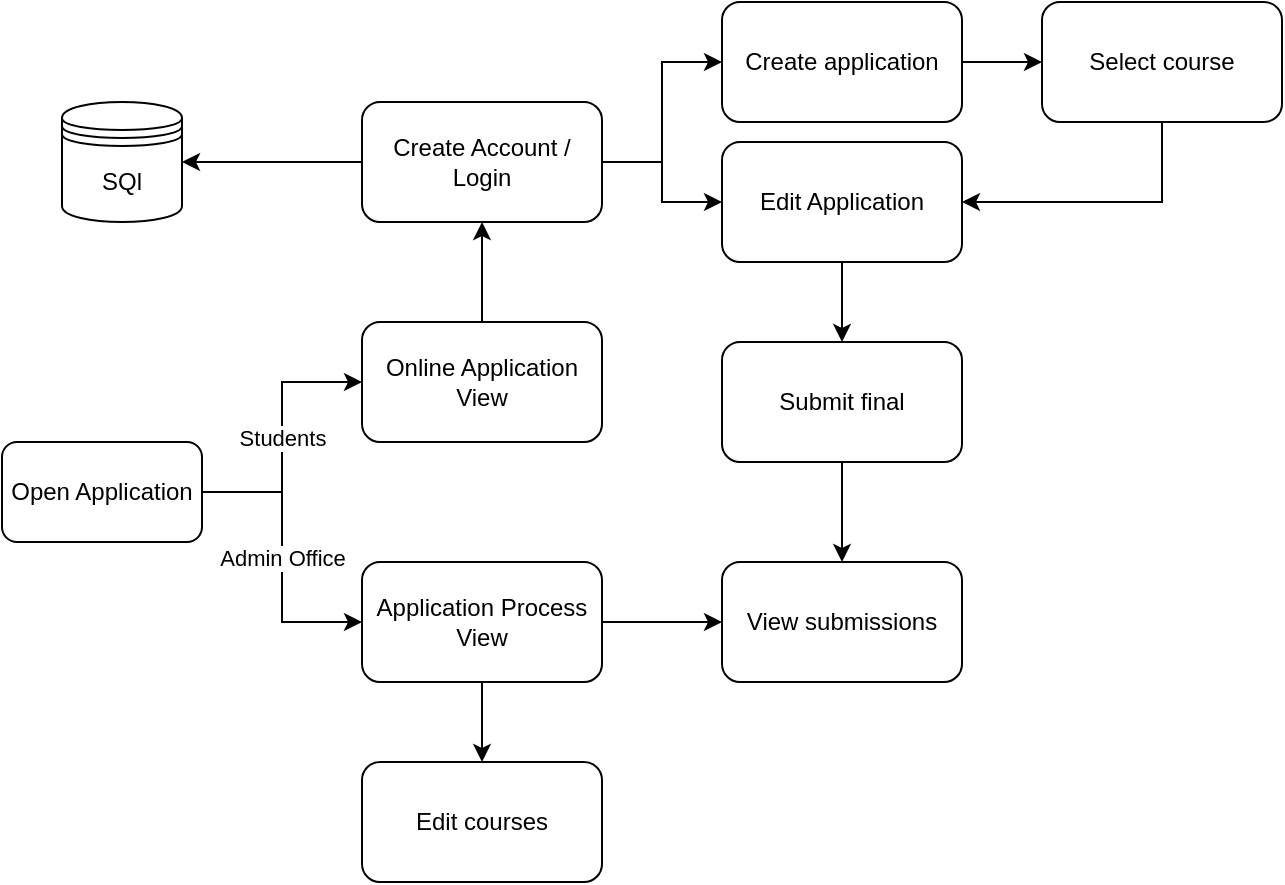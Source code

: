 <mxfile version="16.5.6" type="github">
  <diagram id="xM8MZtgMwwrvv9BbhmBw" name="Page-1">
    <mxGraphModel dx="995" dy="628" grid="1" gridSize="10" guides="1" tooltips="1" connect="1" arrows="1" fold="1" page="1" pageScale="1" pageWidth="850" pageHeight="1100" math="0" shadow="0">
      <root>
        <mxCell id="0" />
        <mxCell id="1" parent="0" />
        <mxCell id="xh_zuBV4lSIRxmxk5H8I-3" value="Students" style="edgeStyle=orthogonalEdgeStyle;rounded=0;orthogonalLoop=1;jettySize=auto;html=1;" edge="1" parent="1" source="xh_zuBV4lSIRxmxk5H8I-1" target="xh_zuBV4lSIRxmxk5H8I-2">
          <mxGeometry relative="1" as="geometry" />
        </mxCell>
        <mxCell id="xh_zuBV4lSIRxmxk5H8I-5" value="Admin Office" style="edgeStyle=orthogonalEdgeStyle;rounded=0;orthogonalLoop=1;jettySize=auto;html=1;exitX=1;exitY=0.5;exitDx=0;exitDy=0;entryX=0;entryY=0.5;entryDx=0;entryDy=0;" edge="1" parent="1" source="xh_zuBV4lSIRxmxk5H8I-1" target="xh_zuBV4lSIRxmxk5H8I-4">
          <mxGeometry relative="1" as="geometry" />
        </mxCell>
        <mxCell id="xh_zuBV4lSIRxmxk5H8I-1" value="Open Application" style="rounded=1;whiteSpace=wrap;html=1;" vertex="1" parent="1">
          <mxGeometry x="40" y="240" width="100" height="50" as="geometry" />
        </mxCell>
        <mxCell id="xh_zuBV4lSIRxmxk5H8I-8" value="" style="edgeStyle=orthogonalEdgeStyle;rounded=0;orthogonalLoop=1;jettySize=auto;html=1;" edge="1" parent="1" source="xh_zuBV4lSIRxmxk5H8I-2" target="xh_zuBV4lSIRxmxk5H8I-7">
          <mxGeometry relative="1" as="geometry" />
        </mxCell>
        <mxCell id="xh_zuBV4lSIRxmxk5H8I-2" value="Online Application View" style="whiteSpace=wrap;html=1;rounded=1;" vertex="1" parent="1">
          <mxGeometry x="220" y="180" width="120" height="60" as="geometry" />
        </mxCell>
        <mxCell id="xh_zuBV4lSIRxmxk5H8I-20" value="" style="edgeStyle=orthogonalEdgeStyle;rounded=0;orthogonalLoop=1;jettySize=auto;html=1;" edge="1" parent="1" source="xh_zuBV4lSIRxmxk5H8I-4" target="xh_zuBV4lSIRxmxk5H8I-19">
          <mxGeometry relative="1" as="geometry" />
        </mxCell>
        <mxCell id="xh_zuBV4lSIRxmxk5H8I-22" value="" style="edgeStyle=orthogonalEdgeStyle;rounded=0;orthogonalLoop=1;jettySize=auto;html=1;" edge="1" parent="1" source="xh_zuBV4lSIRxmxk5H8I-4" target="xh_zuBV4lSIRxmxk5H8I-21">
          <mxGeometry relative="1" as="geometry" />
        </mxCell>
        <mxCell id="xh_zuBV4lSIRxmxk5H8I-4" value="Application Process&lt;br&gt;View" style="whiteSpace=wrap;html=1;rounded=1;" vertex="1" parent="1">
          <mxGeometry x="220" y="300" width="120" height="60" as="geometry" />
        </mxCell>
        <mxCell id="xh_zuBV4lSIRxmxk5H8I-11" value="" style="edgeStyle=orthogonalEdgeStyle;rounded=0;orthogonalLoop=1;jettySize=auto;html=1;" edge="1" parent="1" source="xh_zuBV4lSIRxmxk5H8I-7" target="xh_zuBV4lSIRxmxk5H8I-10">
          <mxGeometry relative="1" as="geometry" />
        </mxCell>
        <mxCell id="xh_zuBV4lSIRxmxk5H8I-13" value="" style="edgeStyle=orthogonalEdgeStyle;rounded=0;orthogonalLoop=1;jettySize=auto;html=1;" edge="1" parent="1" source="xh_zuBV4lSIRxmxk5H8I-7" target="xh_zuBV4lSIRxmxk5H8I-12">
          <mxGeometry relative="1" as="geometry" />
        </mxCell>
        <mxCell id="xh_zuBV4lSIRxmxk5H8I-15" style="edgeStyle=orthogonalEdgeStyle;rounded=0;orthogonalLoop=1;jettySize=auto;html=1;entryX=1;entryY=0.5;entryDx=0;entryDy=0;" edge="1" parent="1" source="xh_zuBV4lSIRxmxk5H8I-7" target="xh_zuBV4lSIRxmxk5H8I-14">
          <mxGeometry relative="1" as="geometry" />
        </mxCell>
        <mxCell id="xh_zuBV4lSIRxmxk5H8I-7" value="Create Account /&lt;br&gt;Login" style="whiteSpace=wrap;html=1;rounded=1;" vertex="1" parent="1">
          <mxGeometry x="220" y="70" width="120" height="60" as="geometry" />
        </mxCell>
        <mxCell id="xh_zuBV4lSIRxmxk5H8I-25" value="" style="edgeStyle=orthogonalEdgeStyle;rounded=0;orthogonalLoop=1;jettySize=auto;html=1;" edge="1" parent="1" source="xh_zuBV4lSIRxmxk5H8I-10" target="xh_zuBV4lSIRxmxk5H8I-24">
          <mxGeometry relative="1" as="geometry" />
        </mxCell>
        <mxCell id="xh_zuBV4lSIRxmxk5H8I-10" value="Create application" style="whiteSpace=wrap;html=1;rounded=1;" vertex="1" parent="1">
          <mxGeometry x="400" y="20" width="120" height="60" as="geometry" />
        </mxCell>
        <mxCell id="xh_zuBV4lSIRxmxk5H8I-18" value="" style="edgeStyle=orthogonalEdgeStyle;rounded=0;orthogonalLoop=1;jettySize=auto;html=1;" edge="1" parent="1" source="xh_zuBV4lSIRxmxk5H8I-12" target="xh_zuBV4lSIRxmxk5H8I-17">
          <mxGeometry relative="1" as="geometry" />
        </mxCell>
        <mxCell id="xh_zuBV4lSIRxmxk5H8I-12" value="Edit Application" style="whiteSpace=wrap;html=1;rounded=1;" vertex="1" parent="1">
          <mxGeometry x="400" y="90" width="120" height="60" as="geometry" />
        </mxCell>
        <mxCell id="xh_zuBV4lSIRxmxk5H8I-14" value="SQl" style="shape=datastore;whiteSpace=wrap;html=1;" vertex="1" parent="1">
          <mxGeometry x="70" y="70" width="60" height="60" as="geometry" />
        </mxCell>
        <mxCell id="xh_zuBV4lSIRxmxk5H8I-23" style="edgeStyle=orthogonalEdgeStyle;rounded=0;orthogonalLoop=1;jettySize=auto;html=1;entryX=0.5;entryY=0;entryDx=0;entryDy=0;" edge="1" parent="1" source="xh_zuBV4lSIRxmxk5H8I-17" target="xh_zuBV4lSIRxmxk5H8I-21">
          <mxGeometry relative="1" as="geometry" />
        </mxCell>
        <mxCell id="xh_zuBV4lSIRxmxk5H8I-17" value="Submit final" style="whiteSpace=wrap;html=1;rounded=1;" vertex="1" parent="1">
          <mxGeometry x="400" y="190" width="120" height="60" as="geometry" />
        </mxCell>
        <mxCell id="xh_zuBV4lSIRxmxk5H8I-19" value="Edit courses" style="whiteSpace=wrap;html=1;rounded=1;" vertex="1" parent="1">
          <mxGeometry x="220" y="400" width="120" height="60" as="geometry" />
        </mxCell>
        <mxCell id="xh_zuBV4lSIRxmxk5H8I-21" value="View submissions" style="whiteSpace=wrap;html=1;rounded=1;" vertex="1" parent="1">
          <mxGeometry x="400" y="300" width="120" height="60" as="geometry" />
        </mxCell>
        <mxCell id="xh_zuBV4lSIRxmxk5H8I-26" style="edgeStyle=orthogonalEdgeStyle;rounded=0;orthogonalLoop=1;jettySize=auto;html=1;entryX=1;entryY=0.5;entryDx=0;entryDy=0;" edge="1" parent="1" source="xh_zuBV4lSIRxmxk5H8I-24" target="xh_zuBV4lSIRxmxk5H8I-12">
          <mxGeometry relative="1" as="geometry">
            <Array as="points">
              <mxPoint x="620" y="120" />
            </Array>
          </mxGeometry>
        </mxCell>
        <mxCell id="xh_zuBV4lSIRxmxk5H8I-24" value="Select course" style="whiteSpace=wrap;html=1;rounded=1;" vertex="1" parent="1">
          <mxGeometry x="560" y="20" width="120" height="60" as="geometry" />
        </mxCell>
      </root>
    </mxGraphModel>
  </diagram>
</mxfile>
